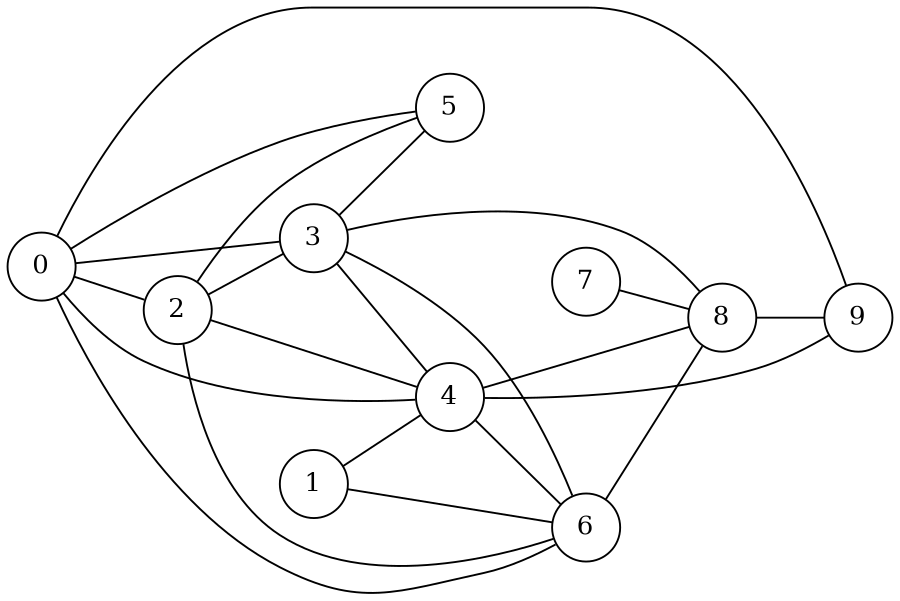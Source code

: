 graph unix {
	graph [ dpi = 300 ];
	node [shape=circle];
	size="6,6";
	rankdir="LR";

	0 -- 2
	0 -- 3
	0 -- 4
	0 -- 5
	0 -- 6
	0 -- 9
	1 -- 4
	1 -- 6
	2 -- 3
	2 -- 4
	2 -- 5
	2 -- 6
	3 -- 4
	3 -- 5
	3 -- 6
	3 -- 8
	4 -- 6
	4 -- 8
	4 -- 9
	6 -- 8
	7 -- 8
	8 -- 9
}
